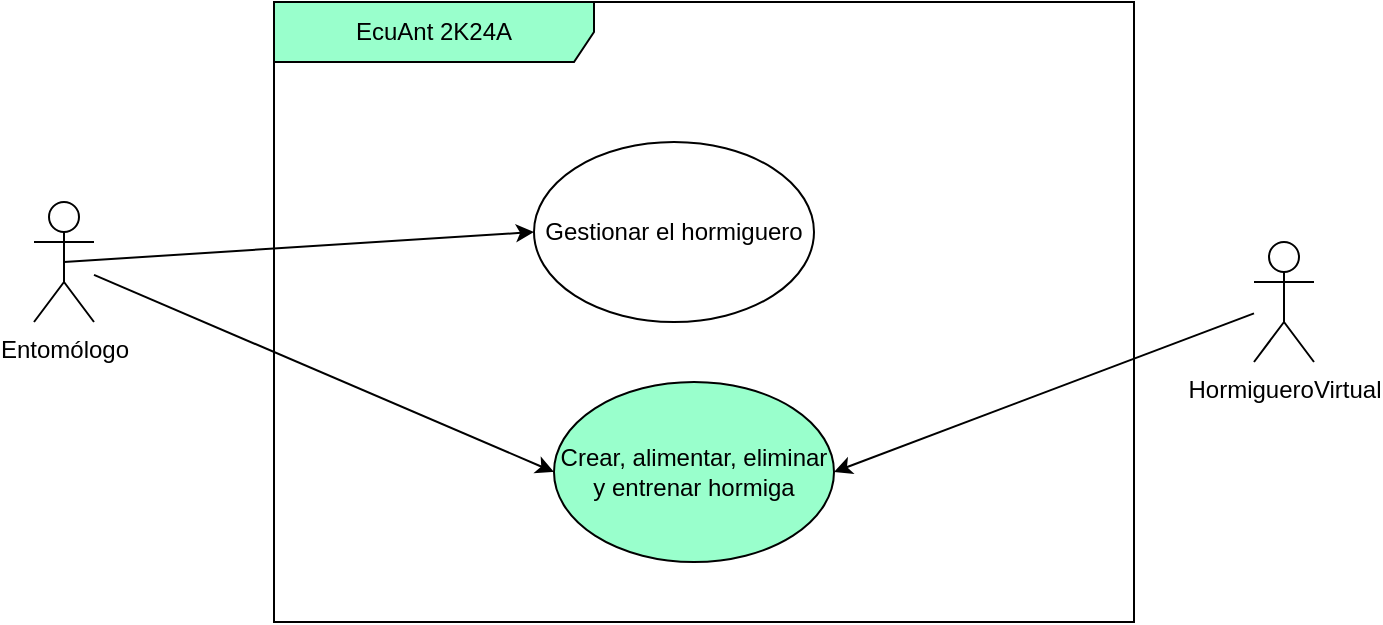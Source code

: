 <mxfile>
    <diagram id="qhJ7P8jvAPUvMQAoGl3i" name="Page-1">
        <mxGraphModel dx="660" dy="479" grid="1" gridSize="10" guides="1" tooltips="1" connect="1" arrows="1" fold="1" page="1" pageScale="1" pageWidth="2336" pageHeight="1654" background="none" math="0" shadow="0" adaptiveColors="none">
            <root>
                <mxCell id="0"/>
                <mxCell id="1" parent="0"/>
                <mxCell id="22" value="EcuAnt 2K24A" style="shape=umlFrame;whiteSpace=wrap;html=1;pointerEvents=0;recursiveResize=0;container=1;collapsible=0;width=160;fillColor=#99FFCC;" parent="1" vertex="1">
                    <mxGeometry x="420" y="170" width="430" height="310" as="geometry"/>
                </mxCell>
                <mxCell id="25" value="Gestionar el hormiguero" style="ellipse;html=1;whiteSpace=wrap;" parent="22" vertex="1">
                    <mxGeometry x="130" y="70" width="140" height="90" as="geometry"/>
                </mxCell>
                <mxCell id="28" value="Crear, alimentar, eliminar y entrenar hormiga" style="ellipse;html=1;whiteSpace=wrap;fillColor=#99FFCC;" parent="22" vertex="1">
                    <mxGeometry x="140" y="190" width="140" height="90" as="geometry"/>
                </mxCell>
                <mxCell id="29" style="edgeStyle=none;html=1;exitX=0.5;exitY=0.5;exitDx=0;exitDy=0;exitPerimeter=0;entryX=0;entryY=0.5;entryDx=0;entryDy=0;" parent="1" source="23" target="25" edge="1">
                    <mxGeometry relative="1" as="geometry"/>
                </mxCell>
                <mxCell id="30" style="edgeStyle=none;html=1;entryX=0;entryY=0.5;entryDx=0;entryDy=0;" parent="1" source="23" target="28" edge="1">
                    <mxGeometry relative="1" as="geometry"/>
                </mxCell>
                <mxCell id="23" value="Entomólogo" style="shape=umlActor;verticalLabelPosition=bottom;verticalAlign=top;html=1;" parent="1" vertex="1">
                    <mxGeometry x="300" y="270" width="30" height="60" as="geometry"/>
                </mxCell>
                <mxCell id="31" style="edgeStyle=none;html=1;entryX=1;entryY=0.5;entryDx=0;entryDy=0;" parent="1" source="24" target="28" edge="1">
                    <mxGeometry relative="1" as="geometry"/>
                </mxCell>
                <mxCell id="24" value="HormigueroVirtual" style="shape=umlActor;verticalLabelPosition=bottom;verticalAlign=top;html=1;" parent="1" vertex="1">
                    <mxGeometry x="910" y="290" width="30" height="60" as="geometry"/>
                </mxCell>
            </root>
        </mxGraphModel>
    </diagram>
</mxfile>
